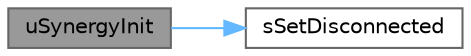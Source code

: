 digraph "uSynergyInit"
{
 // LATEX_PDF_SIZE
  bgcolor="transparent";
  edge [fontname=Helvetica,fontsize=10,labelfontname=Helvetica,labelfontsize=10];
  node [fontname=Helvetica,fontsize=10,shape=box,height=0.2,width=0.4];
  rankdir="LR";
  Node1 [id="Node000001",label="uSynergyInit",height=0.2,width=0.4,color="gray40", fillcolor="grey60", style="filled", fontcolor="black",tooltip="Initialize uSynergy context"];
  Node1 -> Node2 [id="edge1_Node000001_Node000002",color="steelblue1",style="solid",tooltip=" "];
  Node2 [id="Node000002",label="sSetDisconnected",height=0.2,width=0.4,color="grey40", fillcolor="white", style="filled",URL="$u_synergy_8c.html#a60210639e7bb4c9c248e111a7b1db483",tooltip="Mark context as being disconnected"];
}
